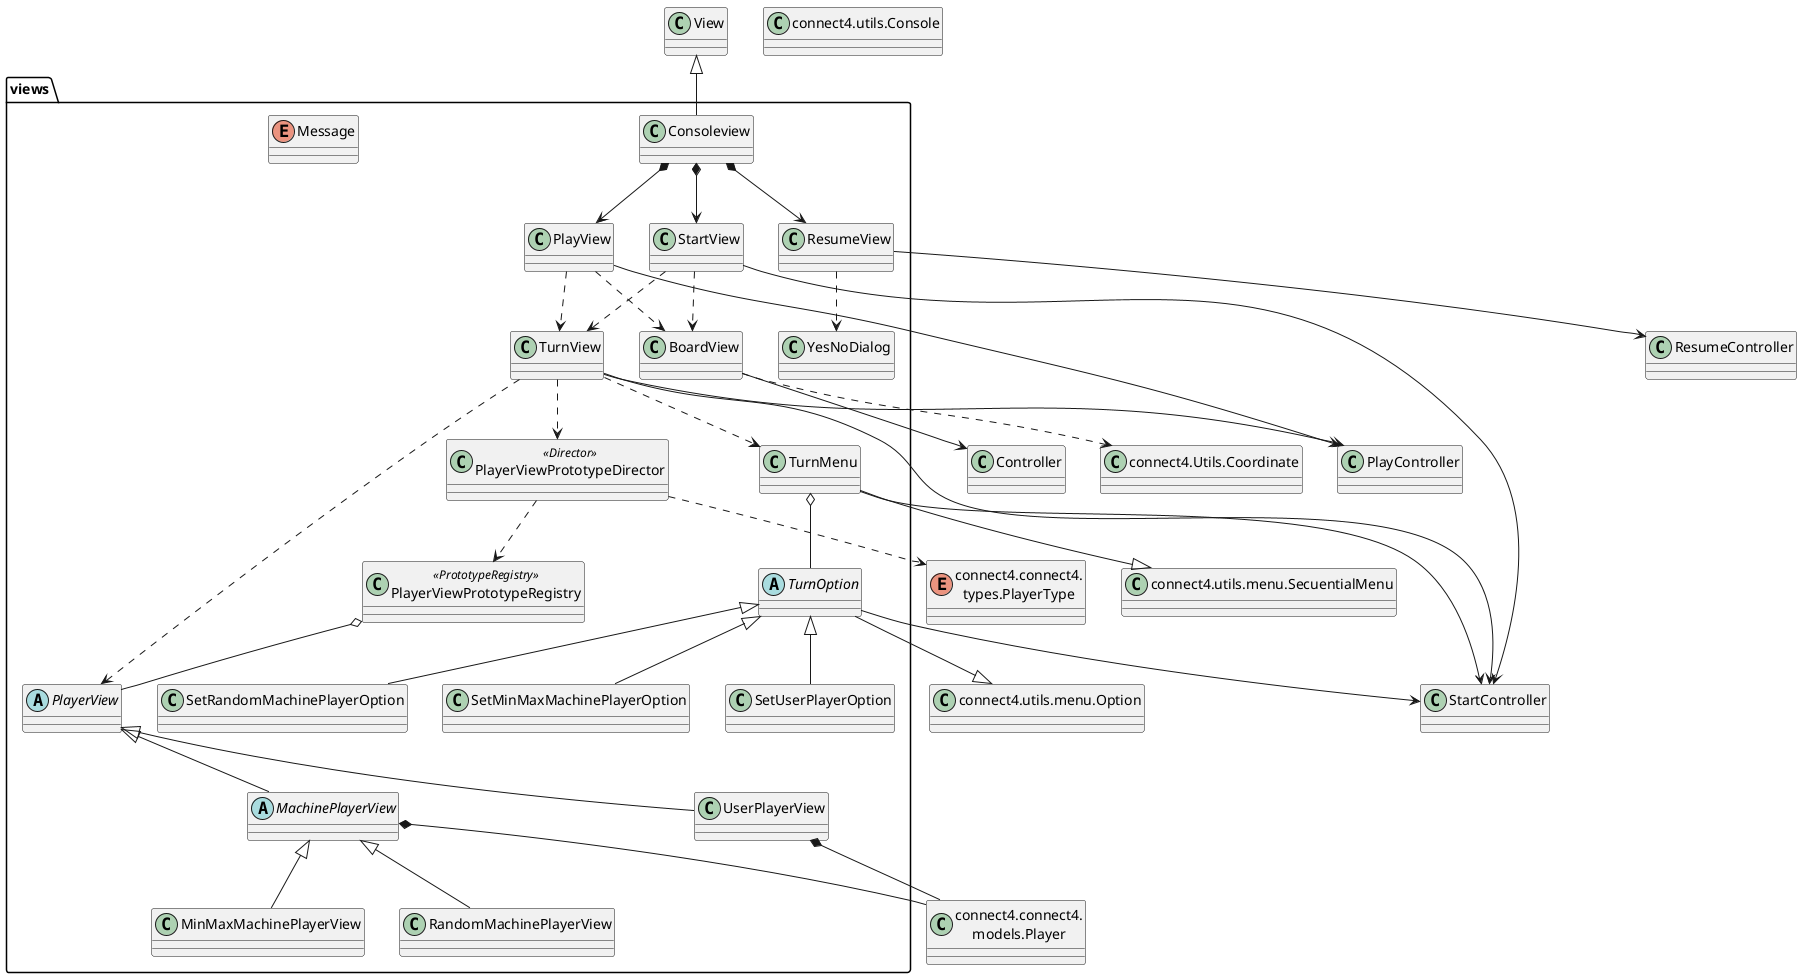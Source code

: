 @startuml connect4.connect4.views

class views.Consoleview
class views.StartView
class views.PlayView
class views.ResumeView
class views.BoardView
class views.TurnView
abstract class views.PlayerView
abstract class views.MachinePlayerView
class views.MinMaxMachinePlayerView
class views.RandomMachinePlayerView
class views.UserPlayerView
class views.TurnMenu
abstract class views.TurnOption
class views.SetRandomMachinePlayerOption
class views.SetMinMaxMachinePlayerOption
class views.SetUserPlayerOption
enum views.Message
class views.YesNoDialog
class views.PlayerViewPrototypeDirector <<Director>>
class views.PlayerViewPrototypeRegistry <<PrototypeRegistry>>

class View
View <|-- Consoleview 
Consoleview *--> StartView
Consoleview *--> PlayView
Consoleview *--> ResumeView

class StartController
class PlayController
class ResumeController

StartView --> StartController
PlayView --> PlayController
ResumeView --> ResumeController

StartView ..> TurnView
StartView ..> BoardView

PlayView ..> TurnView
PlayView ..> BoardView

ResumeView ..> YesNoDialog

TurnView ..> PlayerView

PlayerView <|-- UserPlayerView
PlayerView <|-- MachinePlayerView
MachinePlayerView <|-- MinMaxMachinePlayerView
MachinePlayerView <|-- RandomMachinePlayerView

TurnOption <|-- SetRandomMachinePlayerOption
TurnOption <|-- SetMinMaxMachinePlayerOption
TurnOption <|-- SetUserPlayerOption

TurnView ..> TurnMenu
TurnMenu o-- TurnOption
TurnView ..> PlayerViewPrototypeDirector

PlayerViewPrototypeDirector ..> PlayerViewPrototypeRegistry
PlayerViewPrototypeRegistry o-- PlayerView

class Option as "connect4.utils.menu.Option"
class SecuentialMenu as "connect4.utils.menu.SecuentialMenu"
class Coordinate as "connect4.Utils.Coordinate"
class Console as "connect4.utils.Console"
class Player as "connect4.connect4.\nmodels.Player"
enum PlayerType as "connect4.connect4.\ntypes.PlayerType"

TurnOption --|> Option
TurnMenu --|> SecuentialMenu
BoardView --> Controller
BoardView ..> Coordinate
MachinePlayerView *-- Player
UserPlayerView *-- Player
TurnView --> StartController
TurnView --> PlayController
TurnMenu --> StartController
TurnOption --> StartController
PlayerViewPrototypeDirector ..> PlayerType


@enduml